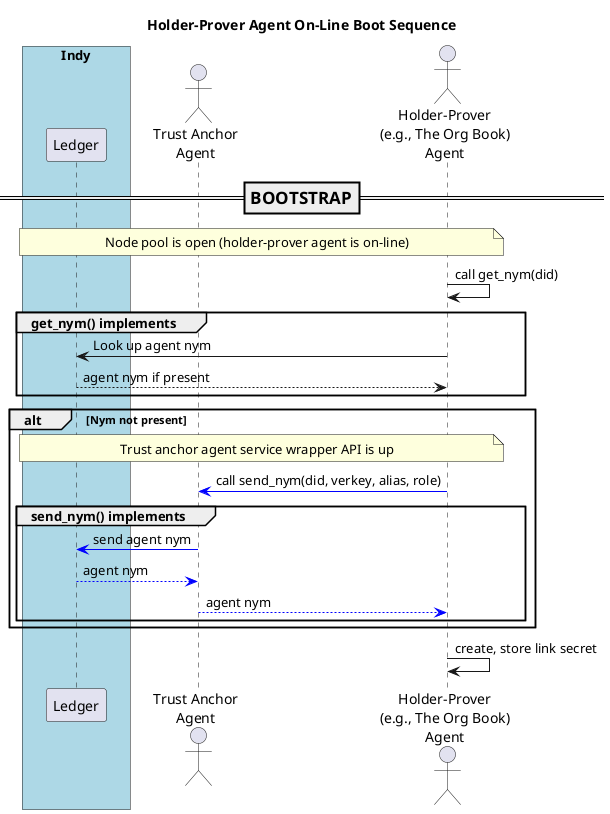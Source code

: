 @startuml
/'
Copyright 2017-2018 Government of Canada - Public Services and Procurement Canada - buyandsell.gc.ca

Licensed under the Apache License, Version 2.0 (the "License");
you may not use this file except in compliance with the License.
You may obtain a copy of the License at

http://www.apache.org/licenses/LICENSE-2.0

Unless required by applicable law or agreed to in writing, software
distributed under the License is distributed on an "AS IS" BASIS,
WITHOUT WARRANTIES OR CONDITIONS OF ANY KIND, either express or implied.
See the License for the specific language governing permissions and
limitations under the License.
'/

skinparam ParticipantPadding 20
skinparam BaloxPadding 20

title Holder-Prover Agent On-Line Boot Sequence

box "Indy" #LightBlue
    participant "Ledger" as ledger
endbox
actor "Trust Anchor\nAgent" as tag
actor "Holder-Prover\n(e.g., The Org Book)\nAgent" as obag

=== BOOTSTRAP ==
note over ledger, obag
    Node pool is open (holder-prover agent is on-line)
endnote

obag -> obag: call get_nym(did)
group get_nym() implements
    obag -> ledger: Look up agent nym
    ledger --> obag: agent nym if present
end

alt Nym not present
    note over ledger, obag
        Trust anchor agent service wrapper API is up
    endnote

    obag -[#blue]> tag: call send_nym(did, verkey, alias, role)
    group send_nym() implements
        tag -[#blue]> ledger: send agent nym
        ledger --[#blue]> tag: agent nym
        tag --[#blue]> obag: agent nym
    end
end

obag -> obag: create, store link secret

@enduml
